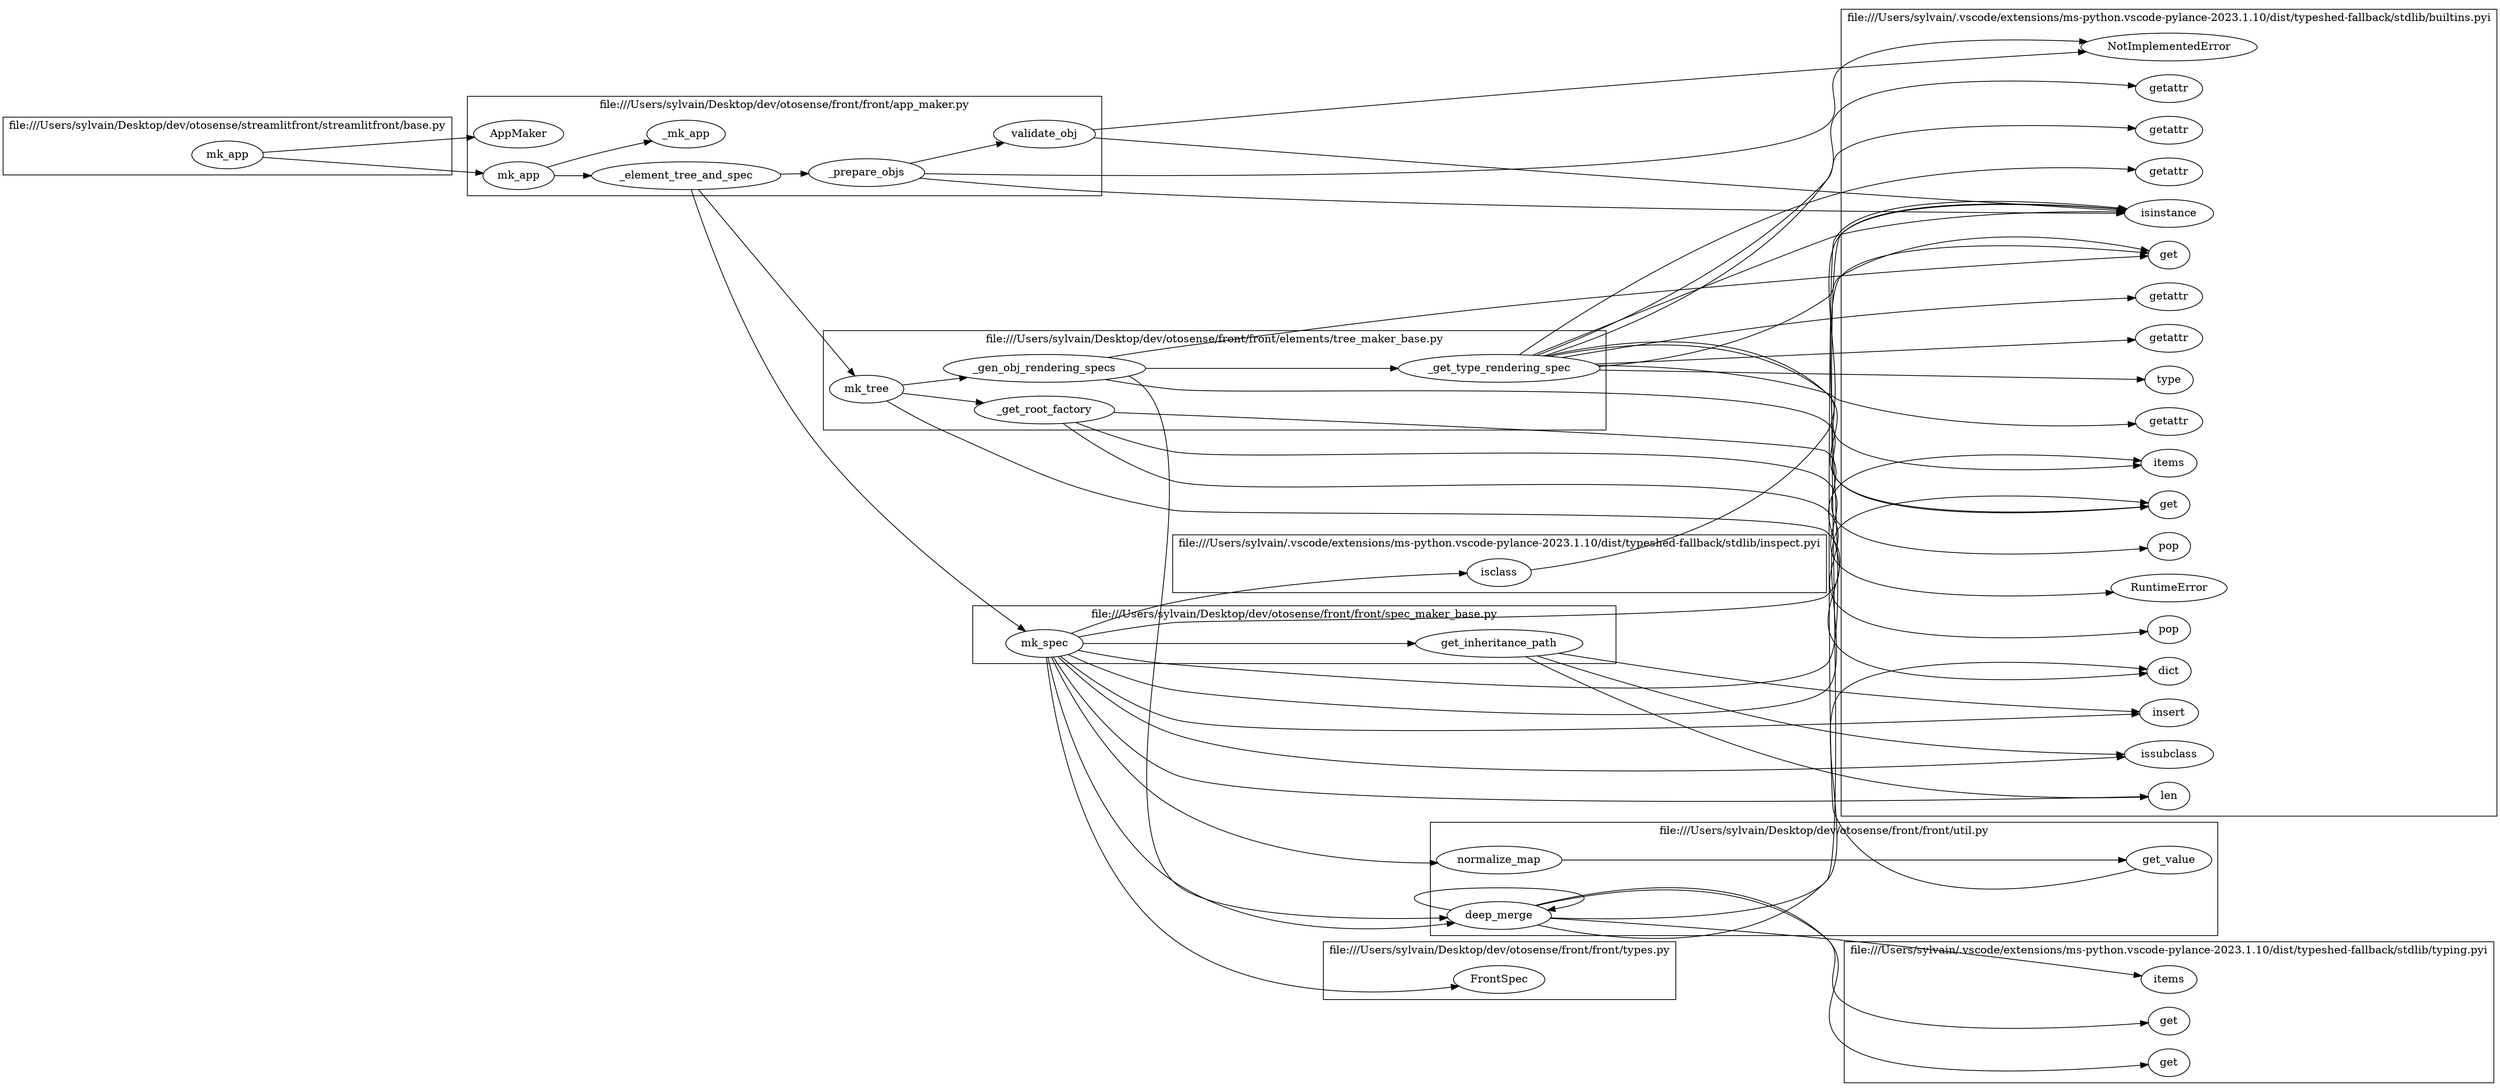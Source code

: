 digraph  {
rankdir="LR"
{"file:///Users/sylvain/Desktop/dev/otosense/streamlitfront/streamlitfront/base.py#mk_app@334:4"[label="mk_app", ]} -> {"file:///Users/sylvain/Desktop/dev/otosense/front/front/app_maker.py#AppMaker@8:6"[label="AppMaker", ] "file:///Users/sylvain/Desktop/dev/otosense/front/front/app_maker.py#mk_app@27:8"[label="mk_app", ]}
"file:///Users/sylvain/Desktop/dev/otosense/front/front/app_maker.py#AppMaker@8:6"[label="AppMaker", ]
{"file:///Users/sylvain/Desktop/dev/otosense/front/front/app_maker.py#mk_app@27:8"[label="mk_app", ]} -> {"file:///Users/sylvain/Desktop/dev/otosense/front/front/app_maker.py#_element_tree_and_spec@47:8"[label="_element_tree_and_spec", ] "file:///Users/sylvain/Desktop/dev/otosense/front/front/app_maker.py#_mk_app@68:8"[label="_mk_app", ]}
{"file:///Users/sylvain/Desktop/dev/otosense/front/front/app_maker.py#_element_tree_and_spec@47:8"[label="_element_tree_and_spec", ]} -> {"file:///Users/sylvain/Desktop/dev/otosense/front/front/spec_maker_base.py#mk_spec@78:8"[label="mk_spec", ] "file:///Users/sylvain/Desktop/dev/otosense/front/front/app_maker.py#_prepare_objs@55:8"[label="_prepare_objs", ] "file:///Users/sylvain/Desktop/dev/otosense/front/front/elements/tree_maker_base.py#mk_tree@16:8"[label="mk_tree", ]}
{"file:///Users/sylvain/Desktop/dev/otosense/front/front/spec_maker_base.py#mk_spec@78:8"[label="mk_spec", ]} -> {"file:///Users/sylvain/.vscode/extensions/ms-python.vscode-pylance-2023.1.10/dist/typeshed-fallback/stdlib/builtins.pyi#issubclass@1332:4"[label="issubclass", ] "file:///Users/sylvain/.vscode/extensions/ms-python.vscode-pylance-2023.1.10/dist/typeshed-fallback/stdlib/builtins.pyi#len@1333:4"[label="len", ] "file:///Users/sylvain/.vscode/extensions/ms-python.vscode-pylance-2023.1.10/dist/typeshed-fallback/stdlib/builtins.pyi#insert@970:8"[label="insert", ] "file:///Users/sylvain/Desktop/dev/otosense/front/front/util.py#normalize_map@273:4"[label="normalize_map", ] "file:///Users/sylvain/Desktop/dev/otosense/front/front/util.py#deep_merge@277:4"[label="deep_merge", ] "file:///Users/sylvain/.vscode/extensions/ms-python.vscode-pylance-2023.1.10/dist/typeshed-fallback/stdlib/builtins.pyi#get@1046:8"[label="get", ] "file:///Users/sylvain/.vscode/extensions/ms-python.vscode-pylance-2023.1.10/dist/typeshed-fallback/stdlib/builtins.pyi#get@1048:8"[label="get", ] "file:///Users/sylvain/.vscode/extensions/ms-python.vscode-pylance-2023.1.10/dist/typeshed-fallback/stdlib/inspect.pyi#isclass@174:4"[label="isclass", ] "file:///Users/sylvain/Desktop/dev/otosense/front/front/spec_maker_base.py#get_inheritance_path@79:12"[label="get_inheritance_path", ] "file:///Users/sylvain/.vscode/extensions/ms-python.vscode-pylance-2023.1.10/dist/typeshed-fallback/stdlib/builtins.pyi#items@1034:8"[label="items", ] "file:///Users/sylvain/Desktop/dev/otosense/front/front/types.py#FrontSpec@10:6"[label="FrontSpec", ]}
"file:///Users/sylvain/.vscode/extensions/ms-python.vscode-pylance-2023.1.10/dist/typeshed-fallback/stdlib/builtins.pyi#issubclass@1332:4"[label="issubclass", ]
"file:///Users/sylvain/.vscode/extensions/ms-python.vscode-pylance-2023.1.10/dist/typeshed-fallback/stdlib/builtins.pyi#len@1333:4"[label="len", ]
"file:///Users/sylvain/.vscode/extensions/ms-python.vscode-pylance-2023.1.10/dist/typeshed-fallback/stdlib/builtins.pyi#insert@970:8"[label="insert", ]
{"file:///Users/sylvain/Desktop/dev/otosense/front/front/util.py#normalize_map@273:4"[label="normalize_map", ]} -> {"file:///Users/sylvain/Desktop/dev/otosense/front/front/util.py#get_value@269:4"[label="get_value", ]}
{"file:///Users/sylvain/Desktop/dev/otosense/front/front/util.py#get_value@269:4"[label="get_value", ]} -> {"file:///Users/sylvain/.vscode/extensions/ms-python.vscode-pylance-2023.1.10/dist/typeshed-fallback/stdlib/builtins.pyi#isinstance@1331:4"[label="isinstance", ]}
"file:///Users/sylvain/.vscode/extensions/ms-python.vscode-pylance-2023.1.10/dist/typeshed-fallback/stdlib/builtins.pyi#isinstance@1331:4"[label="isinstance", ]
{"file:///Users/sylvain/Desktop/dev/otosense/front/front/util.py#deep_merge@277:4"[label="deep_merge", ]} -> {"file:///Users/sylvain/.vscode/extensions/ms-python.vscode-pylance-2023.1.10/dist/typeshed-fallback/stdlib/builtins.pyi#dict@1011:6"[label="dict", ] "file:///Users/sylvain/.vscode/extensions/ms-python.vscode-pylance-2023.1.10/dist/typeshed-fallback/stdlib/typing.pyi#items@582:8"[label="items", ] "file:///Users/sylvain/.vscode/extensions/ms-python.vscode-pylance-2023.1.10/dist/typeshed-fallback/stdlib/typing.pyi#get@579:8"[label="get", ] "file:///Users/sylvain/.vscode/extensions/ms-python.vscode-pylance-2023.1.10/dist/typeshed-fallback/stdlib/typing.pyi#get@581:8"[label="get", ] "file:///Users/sylvain/.vscode/extensions/ms-python.vscode-pylance-2023.1.10/dist/typeshed-fallback/stdlib/builtins.pyi#isinstance@1331:4"[label="isinstance", ] "file:///Users/sylvain/Desktop/dev/otosense/front/front/util.py#deep_merge@277:4"[label="deep_merge", ]}
"file:///Users/sylvain/.vscode/extensions/ms-python.vscode-pylance-2023.1.10/dist/typeshed-fallback/stdlib/builtins.pyi#dict@1011:6"[label="dict", ]
"file:///Users/sylvain/.vscode/extensions/ms-python.vscode-pylance-2023.1.10/dist/typeshed-fallback/stdlib/typing.pyi#items@582:8"[label="items", ]
"file:///Users/sylvain/.vscode/extensions/ms-python.vscode-pylance-2023.1.10/dist/typeshed-fallback/stdlib/typing.pyi#get@579:8"[label="get", ]
"file:///Users/sylvain/.vscode/extensions/ms-python.vscode-pylance-2023.1.10/dist/typeshed-fallback/stdlib/typing.pyi#get@581:8"[label="get", ]
"file:///Users/sylvain/.vscode/extensions/ms-python.vscode-pylance-2023.1.10/dist/typeshed-fallback/stdlib/builtins.pyi#get@1046:8"[label="get", ]
"file:///Users/sylvain/.vscode/extensions/ms-python.vscode-pylance-2023.1.10/dist/typeshed-fallback/stdlib/builtins.pyi#get@1048:8"[label="get", ]
{"file:///Users/sylvain/.vscode/extensions/ms-python.vscode-pylance-2023.1.10/dist/typeshed-fallback/stdlib/inspect.pyi#isclass@174:4"[label="isclass", ]} -> {"file:///Users/sylvain/.vscode/extensions/ms-python.vscode-pylance-2023.1.10/dist/typeshed-fallback/stdlib/builtins.pyi#isinstance@1331:4"[label="isinstance", ]}
{"file:///Users/sylvain/Desktop/dev/otosense/front/front/spec_maker_base.py#get_inheritance_path@79:12"[label="get_inheritance_path", ]} -> {"file:///Users/sylvain/.vscode/extensions/ms-python.vscode-pylance-2023.1.10/dist/typeshed-fallback/stdlib/builtins.pyi#issubclass@1332:4"[label="issubclass", ] "file:///Users/sylvain/.vscode/extensions/ms-python.vscode-pylance-2023.1.10/dist/typeshed-fallback/stdlib/builtins.pyi#len@1333:4"[label="len", ] "file:///Users/sylvain/.vscode/extensions/ms-python.vscode-pylance-2023.1.10/dist/typeshed-fallback/stdlib/builtins.pyi#insert@970:8"[label="insert", ]}
"file:///Users/sylvain/.vscode/extensions/ms-python.vscode-pylance-2023.1.10/dist/typeshed-fallback/stdlib/builtins.pyi#items@1034:8"[label="items", ]
"file:///Users/sylvain/Desktop/dev/otosense/front/front/types.py#FrontSpec@10:6"[label="FrontSpec", ]
{"file:///Users/sylvain/Desktop/dev/otosense/front/front/app_maker.py#_prepare_objs@55:8"[label="_prepare_objs", ]} -> {"file:///Users/sylvain/.vscode/extensions/ms-python.vscode-pylance-2023.1.10/dist/typeshed-fallback/stdlib/builtins.pyi#isinstance@1331:4"[label="isinstance", ] "file:///Users/sylvain/.vscode/extensions/ms-python.vscode-pylance-2023.1.10/dist/typeshed-fallback/stdlib/builtins.pyi#NotImplementedError@1889:6"[label="NotImplementedError", ] "file:///Users/sylvain/Desktop/dev/otosense/front/front/app_maker.py#validate_obj@56:12"[label="validate_obj", ]}
"file:///Users/sylvain/.vscode/extensions/ms-python.vscode-pylance-2023.1.10/dist/typeshed-fallback/stdlib/builtins.pyi#NotImplementedError@1889:6"[label="NotImplementedError", ]
{"file:///Users/sylvain/Desktop/dev/otosense/front/front/app_maker.py#validate_obj@56:12"[label="validate_obj", ]} -> {"file:///Users/sylvain/.vscode/extensions/ms-python.vscode-pylance-2023.1.10/dist/typeshed-fallback/stdlib/builtins.pyi#isinstance@1331:4"[label="isinstance", ] "file:///Users/sylvain/.vscode/extensions/ms-python.vscode-pylance-2023.1.10/dist/typeshed-fallback/stdlib/builtins.pyi#NotImplementedError@1889:6"[label="NotImplementedError", ]}
{"file:///Users/sylvain/Desktop/dev/otosense/front/front/elements/tree_maker_base.py#mk_tree@16:8"[label="mk_tree", ]} -> {"file:///Users/sylvain/.vscode/extensions/ms-python.vscode-pylance-2023.1.10/dist/typeshed-fallback/stdlib/builtins.pyi#dict@1011:6"[label="dict", ] "file:///Users/sylvain/Desktop/dev/otosense/front/front/elements/tree_maker_base.py#_get_root_factory@39:8"[label="_get_root_factory", ] "file:///Users/sylvain/Desktop/dev/otosense/front/front/elements/tree_maker_base.py#_gen_obj_rendering_specs@47:8"[label="_gen_obj_rendering_specs", ]}
{"file:///Users/sylvain/Desktop/dev/otosense/front/front/elements/tree_maker_base.py#_get_root_factory@39:8"[label="_get_root_factory", ]} -> {"file:///Users/sylvain/.vscode/extensions/ms-python.vscode-pylance-2023.1.10/dist/typeshed-fallback/stdlib/builtins.pyi#pop@1050:8"[label="pop", ] "file:///Users/sylvain/.vscode/extensions/ms-python.vscode-pylance-2023.1.10/dist/typeshed-fallback/stdlib/builtins.pyi#pop@1052:8"[label="pop", ] "file:///Users/sylvain/.vscode/extensions/ms-python.vscode-pylance-2023.1.10/dist/typeshed-fallback/stdlib/builtins.pyi#RuntimeError@1846:6"[label="RuntimeError", ]}
"file:///Users/sylvain/.vscode/extensions/ms-python.vscode-pylance-2023.1.10/dist/typeshed-fallback/stdlib/builtins.pyi#pop@1050:8"[label="pop", ]
"file:///Users/sylvain/.vscode/extensions/ms-python.vscode-pylance-2023.1.10/dist/typeshed-fallback/stdlib/builtins.pyi#pop@1052:8"[label="pop", ]
"file:///Users/sylvain/.vscode/extensions/ms-python.vscode-pylance-2023.1.10/dist/typeshed-fallback/stdlib/builtins.pyi#RuntimeError@1846:6"[label="RuntimeError", ]
{"file:///Users/sylvain/Desktop/dev/otosense/front/front/elements/tree_maker_base.py#_gen_obj_rendering_specs@47:8"[label="_gen_obj_rendering_specs", ]} -> {"file:///Users/sylvain/Desktop/dev/otosense/front/front/elements/tree_maker_base.py#_get_type_rendering_spec@58:8"[label="_get_type_rendering_spec", ] "file:///Users/sylvain/.vscode/extensions/ms-python.vscode-pylance-2023.1.10/dist/typeshed-fallback/stdlib/builtins.pyi#get@1046:8"[label="get", ] "file:///Users/sylvain/.vscode/extensions/ms-python.vscode-pylance-2023.1.10/dist/typeshed-fallback/stdlib/builtins.pyi#get@1048:8"[label="get", ] "file:///Users/sylvain/Desktop/dev/otosense/front/front/util.py#deep_merge@277:4"[label="deep_merge", ]}
{"file:///Users/sylvain/Desktop/dev/otosense/front/front/elements/tree_maker_base.py#_get_type_rendering_spec@58:8"[label="_get_type_rendering_spec", ]} -> {"file:///Users/sylvain/.vscode/extensions/ms-python.vscode-pylance-2023.1.10/dist/typeshed-fallback/stdlib/builtins.pyi#type@140:6"[label="type", ] "file:///Users/sylvain/.vscode/extensions/ms-python.vscode-pylance-2023.1.10/dist/typeshed-fallback/stdlib/builtins.pyi#get@1046:8"[label="get", ] "file:///Users/sylvain/.vscode/extensions/ms-python.vscode-pylance-2023.1.10/dist/typeshed-fallback/stdlib/builtins.pyi#get@1048:8"[label="get", ] "file:///Users/sylvain/.vscode/extensions/ms-python.vscode-pylance-2023.1.10/dist/typeshed-fallback/stdlib/builtins.pyi#getattr@1291:4"[label="getattr", ] "file:///Users/sylvain/.vscode/extensions/ms-python.vscode-pylance-2023.1.10/dist/typeshed-fallback/stdlib/builtins.pyi#getattr@1297:4"[label="getattr", ] "file:///Users/sylvain/.vscode/extensions/ms-python.vscode-pylance-2023.1.10/dist/typeshed-fallback/stdlib/builtins.pyi#getattr@1299:4"[label="getattr", ] "file:///Users/sylvain/.vscode/extensions/ms-python.vscode-pylance-2023.1.10/dist/typeshed-fallback/stdlib/builtins.pyi#getattr@1301:4"[label="getattr", ] "file:///Users/sylvain/.vscode/extensions/ms-python.vscode-pylance-2023.1.10/dist/typeshed-fallback/stdlib/builtins.pyi#getattr@1303:4"[label="getattr", ] "file:///Users/sylvain/.vscode/extensions/ms-python.vscode-pylance-2023.1.10/dist/typeshed-fallback/stdlib/builtins.pyi#getattr@1305:4"[label="getattr", ] "file:///Users/sylvain/.vscode/extensions/ms-python.vscode-pylance-2023.1.10/dist/typeshed-fallback/stdlib/builtins.pyi#items@1034:8"[label="items", ] "file:///Users/sylvain/.vscode/extensions/ms-python.vscode-pylance-2023.1.10/dist/typeshed-fallback/stdlib/builtins.pyi#isinstance@1331:4"[label="isinstance", ]}
"file:///Users/sylvain/.vscode/extensions/ms-python.vscode-pylance-2023.1.10/dist/typeshed-fallback/stdlib/builtins.pyi#type@140:6"[label="type", ]
"file:///Users/sylvain/.vscode/extensions/ms-python.vscode-pylance-2023.1.10/dist/typeshed-fallback/stdlib/builtins.pyi#getattr@1291:4"[label="getattr", ]
"file:///Users/sylvain/.vscode/extensions/ms-python.vscode-pylance-2023.1.10/dist/typeshed-fallback/stdlib/builtins.pyi#getattr@1297:4"[label="getattr", ]
"file:///Users/sylvain/.vscode/extensions/ms-python.vscode-pylance-2023.1.10/dist/typeshed-fallback/stdlib/builtins.pyi#getattr@1299:4"[label="getattr", ]
"file:///Users/sylvain/.vscode/extensions/ms-python.vscode-pylance-2023.1.10/dist/typeshed-fallback/stdlib/builtins.pyi#getattr@1301:4"[label="getattr", ]
"file:///Users/sylvain/.vscode/extensions/ms-python.vscode-pylance-2023.1.10/dist/typeshed-fallback/stdlib/builtins.pyi#getattr@1303:4"[label="getattr", ]
"file:///Users/sylvain/.vscode/extensions/ms-python.vscode-pylance-2023.1.10/dist/typeshed-fallback/stdlib/builtins.pyi#getattr@1305:4"[label="getattr", ]
"file:///Users/sylvain/Desktop/dev/otosense/front/front/app_maker.py#_mk_app@68:8"[label="_mk_app", ]
subgraph "cluster_file:///Users/sylvain/Desktop/dev/otosense/streamlitfront/streamlitfront/base.py" {
label="file:///Users/sylvain/Desktop/dev/otosense/streamlitfront/streamlitfront/base.py"
"file:///Users/sylvain/Desktop/dev/otosense/streamlitfront/streamlitfront/base.py#mk_app@334:4" }
subgraph "cluster_file:///Users/sylvain/Desktop/dev/otosense/front/front/app_maker.py" {
label="file:///Users/sylvain/Desktop/dev/otosense/front/front/app_maker.py"
"file:///Users/sylvain/Desktop/dev/otosense/front/front/app_maker.py#AppMaker@8:6" "file:///Users/sylvain/Desktop/dev/otosense/front/front/app_maker.py#mk_app@27:8" "file:///Users/sylvain/Desktop/dev/otosense/front/front/app_maker.py#AppMaker@8:6" "file:///Users/sylvain/Desktop/dev/otosense/front/front/app_maker.py#mk_app@27:8" "file:///Users/sylvain/Desktop/dev/otosense/front/front/app_maker.py#_element_tree_and_spec@47:8" "file:///Users/sylvain/Desktop/dev/otosense/front/front/app_maker.py#_mk_app@68:8" "file:///Users/sylvain/Desktop/dev/otosense/front/front/app_maker.py#_element_tree_and_spec@47:8" "file:///Users/sylvain/Desktop/dev/otosense/front/front/app_maker.py#_prepare_objs@55:8" "file:///Users/sylvain/Desktop/dev/otosense/front/front/app_maker.py#_prepare_objs@55:8" "file:///Users/sylvain/Desktop/dev/otosense/front/front/app_maker.py#validate_obj@56:12" "file:///Users/sylvain/Desktop/dev/otosense/front/front/app_maker.py#validate_obj@56:12" "file:///Users/sylvain/Desktop/dev/otosense/front/front/app_maker.py#_mk_app@68:8" }
subgraph "cluster_file:///Users/sylvain/Desktop/dev/otosense/front/front/spec_maker_base.py" {
label="file:///Users/sylvain/Desktop/dev/otosense/front/front/spec_maker_base.py"
"file:///Users/sylvain/Desktop/dev/otosense/front/front/spec_maker_base.py#mk_spec@78:8" "file:///Users/sylvain/Desktop/dev/otosense/front/front/spec_maker_base.py#mk_spec@78:8" "file:///Users/sylvain/Desktop/dev/otosense/front/front/spec_maker_base.py#get_inheritance_path@79:12" "file:///Users/sylvain/Desktop/dev/otosense/front/front/spec_maker_base.py#get_inheritance_path@79:12" }
subgraph "cluster_file:///Users/sylvain/Desktop/dev/otosense/front/front/elements/tree_maker_base.py" {
label="file:///Users/sylvain/Desktop/dev/otosense/front/front/elements/tree_maker_base.py"
"file:///Users/sylvain/Desktop/dev/otosense/front/front/elements/tree_maker_base.py#mk_tree@16:8" "file:///Users/sylvain/Desktop/dev/otosense/front/front/elements/tree_maker_base.py#mk_tree@16:8" "file:///Users/sylvain/Desktop/dev/otosense/front/front/elements/tree_maker_base.py#_get_root_factory@39:8" "file:///Users/sylvain/Desktop/dev/otosense/front/front/elements/tree_maker_base.py#_gen_obj_rendering_specs@47:8" "file:///Users/sylvain/Desktop/dev/otosense/front/front/elements/tree_maker_base.py#_get_root_factory@39:8" "file:///Users/sylvain/Desktop/dev/otosense/front/front/elements/tree_maker_base.py#_gen_obj_rendering_specs@47:8" "file:///Users/sylvain/Desktop/dev/otosense/front/front/elements/tree_maker_base.py#_get_type_rendering_spec@58:8" "file:///Users/sylvain/Desktop/dev/otosense/front/front/elements/tree_maker_base.py#_get_type_rendering_spec@58:8" }
subgraph "cluster_file:///Users/sylvain/.vscode/extensions/ms-python.vscode-pylance-2023.1.10/dist/typeshed-fallback/stdlib/builtins.pyi" {
label="file:///Users/sylvain/.vscode/extensions/ms-python.vscode-pylance-2023.1.10/dist/typeshed-fallback/stdlib/builtins.pyi"
"file:///Users/sylvain/.vscode/extensions/ms-python.vscode-pylance-2023.1.10/dist/typeshed-fallback/stdlib/builtins.pyi#issubclass@1332:4" "file:///Users/sylvain/.vscode/extensions/ms-python.vscode-pylance-2023.1.10/dist/typeshed-fallback/stdlib/builtins.pyi#len@1333:4" "file:///Users/sylvain/.vscode/extensions/ms-python.vscode-pylance-2023.1.10/dist/typeshed-fallback/stdlib/builtins.pyi#insert@970:8" "file:///Users/sylvain/.vscode/extensions/ms-python.vscode-pylance-2023.1.10/dist/typeshed-fallback/stdlib/builtins.pyi#get@1046:8" "file:///Users/sylvain/.vscode/extensions/ms-python.vscode-pylance-2023.1.10/dist/typeshed-fallback/stdlib/builtins.pyi#get@1048:8" "file:///Users/sylvain/.vscode/extensions/ms-python.vscode-pylance-2023.1.10/dist/typeshed-fallback/stdlib/builtins.pyi#items@1034:8" "file:///Users/sylvain/.vscode/extensions/ms-python.vscode-pylance-2023.1.10/dist/typeshed-fallback/stdlib/builtins.pyi#issubclass@1332:4" "file:///Users/sylvain/.vscode/extensions/ms-python.vscode-pylance-2023.1.10/dist/typeshed-fallback/stdlib/builtins.pyi#len@1333:4" "file:///Users/sylvain/.vscode/extensions/ms-python.vscode-pylance-2023.1.10/dist/typeshed-fallback/stdlib/builtins.pyi#insert@970:8" "file:///Users/sylvain/.vscode/extensions/ms-python.vscode-pylance-2023.1.10/dist/typeshed-fallback/stdlib/builtins.pyi#isinstance@1331:4" "file:///Users/sylvain/.vscode/extensions/ms-python.vscode-pylance-2023.1.10/dist/typeshed-fallback/stdlib/builtins.pyi#isinstance@1331:4" "file:///Users/sylvain/.vscode/extensions/ms-python.vscode-pylance-2023.1.10/dist/typeshed-fallback/stdlib/builtins.pyi#dict@1011:6" "file:///Users/sylvain/.vscode/extensions/ms-python.vscode-pylance-2023.1.10/dist/typeshed-fallback/stdlib/builtins.pyi#isinstance@1331:4" "file:///Users/sylvain/.vscode/extensions/ms-python.vscode-pylance-2023.1.10/dist/typeshed-fallback/stdlib/builtins.pyi#dict@1011:6" "file:///Users/sylvain/.vscode/extensions/ms-python.vscode-pylance-2023.1.10/dist/typeshed-fallback/stdlib/builtins.pyi#get@1046:8" "file:///Users/sylvain/.vscode/extensions/ms-python.vscode-pylance-2023.1.10/dist/typeshed-fallback/stdlib/builtins.pyi#get@1048:8" "file:///Users/sylvain/.vscode/extensions/ms-python.vscode-pylance-2023.1.10/dist/typeshed-fallback/stdlib/builtins.pyi#isinstance@1331:4" "file:///Users/sylvain/.vscode/extensions/ms-python.vscode-pylance-2023.1.10/dist/typeshed-fallback/stdlib/builtins.pyi#issubclass@1332:4" "file:///Users/sylvain/.vscode/extensions/ms-python.vscode-pylance-2023.1.10/dist/typeshed-fallback/stdlib/builtins.pyi#len@1333:4" "file:///Users/sylvain/.vscode/extensions/ms-python.vscode-pylance-2023.1.10/dist/typeshed-fallback/stdlib/builtins.pyi#insert@970:8" "file:///Users/sylvain/.vscode/extensions/ms-python.vscode-pylance-2023.1.10/dist/typeshed-fallback/stdlib/builtins.pyi#items@1034:8" "file:///Users/sylvain/.vscode/extensions/ms-python.vscode-pylance-2023.1.10/dist/typeshed-fallback/stdlib/builtins.pyi#isinstance@1331:4" "file:///Users/sylvain/.vscode/extensions/ms-python.vscode-pylance-2023.1.10/dist/typeshed-fallback/stdlib/builtins.pyi#NotImplementedError@1889:6" "file:///Users/sylvain/.vscode/extensions/ms-python.vscode-pylance-2023.1.10/dist/typeshed-fallback/stdlib/builtins.pyi#NotImplementedError@1889:6" "file:///Users/sylvain/.vscode/extensions/ms-python.vscode-pylance-2023.1.10/dist/typeshed-fallback/stdlib/builtins.pyi#isinstance@1331:4" "file:///Users/sylvain/.vscode/extensions/ms-python.vscode-pylance-2023.1.10/dist/typeshed-fallback/stdlib/builtins.pyi#NotImplementedError@1889:6" "file:///Users/sylvain/.vscode/extensions/ms-python.vscode-pylance-2023.1.10/dist/typeshed-fallback/stdlib/builtins.pyi#dict@1011:6" "file:///Users/sylvain/.vscode/extensions/ms-python.vscode-pylance-2023.1.10/dist/typeshed-fallback/stdlib/builtins.pyi#pop@1050:8" "file:///Users/sylvain/.vscode/extensions/ms-python.vscode-pylance-2023.1.10/dist/typeshed-fallback/stdlib/builtins.pyi#pop@1052:8" "file:///Users/sylvain/.vscode/extensions/ms-python.vscode-pylance-2023.1.10/dist/typeshed-fallback/stdlib/builtins.pyi#RuntimeError@1846:6" "file:///Users/sylvain/.vscode/extensions/ms-python.vscode-pylance-2023.1.10/dist/typeshed-fallback/stdlib/builtins.pyi#pop@1050:8" "file:///Users/sylvain/.vscode/extensions/ms-python.vscode-pylance-2023.1.10/dist/typeshed-fallback/stdlib/builtins.pyi#pop@1052:8" "file:///Users/sylvain/.vscode/extensions/ms-python.vscode-pylance-2023.1.10/dist/typeshed-fallback/stdlib/builtins.pyi#RuntimeError@1846:6" "file:///Users/sylvain/.vscode/extensions/ms-python.vscode-pylance-2023.1.10/dist/typeshed-fallback/stdlib/builtins.pyi#get@1046:8" "file:///Users/sylvain/.vscode/extensions/ms-python.vscode-pylance-2023.1.10/dist/typeshed-fallback/stdlib/builtins.pyi#get@1048:8" "file:///Users/sylvain/.vscode/extensions/ms-python.vscode-pylance-2023.1.10/dist/typeshed-fallback/stdlib/builtins.pyi#type@140:6" "file:///Users/sylvain/.vscode/extensions/ms-python.vscode-pylance-2023.1.10/dist/typeshed-fallback/stdlib/builtins.pyi#get@1046:8" "file:///Users/sylvain/.vscode/extensions/ms-python.vscode-pylance-2023.1.10/dist/typeshed-fallback/stdlib/builtins.pyi#get@1048:8" "file:///Users/sylvain/.vscode/extensions/ms-python.vscode-pylance-2023.1.10/dist/typeshed-fallback/stdlib/builtins.pyi#getattr@1291:4" "file:///Users/sylvain/.vscode/extensions/ms-python.vscode-pylance-2023.1.10/dist/typeshed-fallback/stdlib/builtins.pyi#getattr@1297:4" "file:///Users/sylvain/.vscode/extensions/ms-python.vscode-pylance-2023.1.10/dist/typeshed-fallback/stdlib/builtins.pyi#getattr@1299:4" "file:///Users/sylvain/.vscode/extensions/ms-python.vscode-pylance-2023.1.10/dist/typeshed-fallback/stdlib/builtins.pyi#getattr@1301:4" "file:///Users/sylvain/.vscode/extensions/ms-python.vscode-pylance-2023.1.10/dist/typeshed-fallback/stdlib/builtins.pyi#getattr@1303:4" "file:///Users/sylvain/.vscode/extensions/ms-python.vscode-pylance-2023.1.10/dist/typeshed-fallback/stdlib/builtins.pyi#getattr@1305:4" "file:///Users/sylvain/.vscode/extensions/ms-python.vscode-pylance-2023.1.10/dist/typeshed-fallback/stdlib/builtins.pyi#items@1034:8" "file:///Users/sylvain/.vscode/extensions/ms-python.vscode-pylance-2023.1.10/dist/typeshed-fallback/stdlib/builtins.pyi#isinstance@1331:4" "file:///Users/sylvain/.vscode/extensions/ms-python.vscode-pylance-2023.1.10/dist/typeshed-fallback/stdlib/builtins.pyi#type@140:6" "file:///Users/sylvain/.vscode/extensions/ms-python.vscode-pylance-2023.1.10/dist/typeshed-fallback/stdlib/builtins.pyi#getattr@1291:4" "file:///Users/sylvain/.vscode/extensions/ms-python.vscode-pylance-2023.1.10/dist/typeshed-fallback/stdlib/builtins.pyi#getattr@1297:4" "file:///Users/sylvain/.vscode/extensions/ms-python.vscode-pylance-2023.1.10/dist/typeshed-fallback/stdlib/builtins.pyi#getattr@1299:4" "file:///Users/sylvain/.vscode/extensions/ms-python.vscode-pylance-2023.1.10/dist/typeshed-fallback/stdlib/builtins.pyi#getattr@1301:4" "file:///Users/sylvain/.vscode/extensions/ms-python.vscode-pylance-2023.1.10/dist/typeshed-fallback/stdlib/builtins.pyi#getattr@1303:4" "file:///Users/sylvain/.vscode/extensions/ms-python.vscode-pylance-2023.1.10/dist/typeshed-fallback/stdlib/builtins.pyi#getattr@1305:4" }
subgraph "cluster_file:///Users/sylvain/Desktop/dev/otosense/front/front/util.py" {
label="file:///Users/sylvain/Desktop/dev/otosense/front/front/util.py"
"file:///Users/sylvain/Desktop/dev/otosense/front/front/util.py#normalize_map@273:4" "file:///Users/sylvain/Desktop/dev/otosense/front/front/util.py#deep_merge@277:4" "file:///Users/sylvain/Desktop/dev/otosense/front/front/util.py#normalize_map@273:4" "file:///Users/sylvain/Desktop/dev/otosense/front/front/util.py#get_value@269:4" "file:///Users/sylvain/Desktop/dev/otosense/front/front/util.py#get_value@269:4" "file:///Users/sylvain/Desktop/dev/otosense/front/front/util.py#deep_merge@277:4" "file:///Users/sylvain/Desktop/dev/otosense/front/front/util.py#deep_merge@277:4" "file:///Users/sylvain/Desktop/dev/otosense/front/front/util.py#deep_merge@277:4" }
subgraph "cluster_file:///Users/sylvain/.vscode/extensions/ms-python.vscode-pylance-2023.1.10/dist/typeshed-fallback/stdlib/inspect.pyi" {
label="file:///Users/sylvain/.vscode/extensions/ms-python.vscode-pylance-2023.1.10/dist/typeshed-fallback/stdlib/inspect.pyi"
"file:///Users/sylvain/.vscode/extensions/ms-python.vscode-pylance-2023.1.10/dist/typeshed-fallback/stdlib/inspect.pyi#isclass@174:4" "file:///Users/sylvain/.vscode/extensions/ms-python.vscode-pylance-2023.1.10/dist/typeshed-fallback/stdlib/inspect.pyi#isclass@174:4" }
subgraph "cluster_file:///Users/sylvain/Desktop/dev/otosense/front/front/types.py" {
label="file:///Users/sylvain/Desktop/dev/otosense/front/front/types.py"
"file:///Users/sylvain/Desktop/dev/otosense/front/front/types.py#FrontSpec@10:6" "file:///Users/sylvain/Desktop/dev/otosense/front/front/types.py#FrontSpec@10:6" }
subgraph "cluster_file:///Users/sylvain/.vscode/extensions/ms-python.vscode-pylance-2023.1.10/dist/typeshed-fallback/stdlib/typing.pyi" {
label="file:///Users/sylvain/.vscode/extensions/ms-python.vscode-pylance-2023.1.10/dist/typeshed-fallback/stdlib/typing.pyi"
"file:///Users/sylvain/.vscode/extensions/ms-python.vscode-pylance-2023.1.10/dist/typeshed-fallback/stdlib/typing.pyi#items@582:8" "file:///Users/sylvain/.vscode/extensions/ms-python.vscode-pylance-2023.1.10/dist/typeshed-fallback/stdlib/typing.pyi#get@579:8" "file:///Users/sylvain/.vscode/extensions/ms-python.vscode-pylance-2023.1.10/dist/typeshed-fallback/stdlib/typing.pyi#get@581:8" "file:///Users/sylvain/.vscode/extensions/ms-python.vscode-pylance-2023.1.10/dist/typeshed-fallback/stdlib/typing.pyi#items@582:8" "file:///Users/sylvain/.vscode/extensions/ms-python.vscode-pylance-2023.1.10/dist/typeshed-fallback/stdlib/typing.pyi#get@579:8" "file:///Users/sylvain/.vscode/extensions/ms-python.vscode-pylance-2023.1.10/dist/typeshed-fallback/stdlib/typing.pyi#get@581:8" }
}
